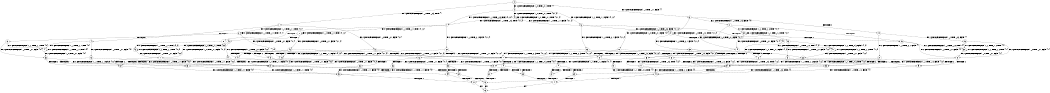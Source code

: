 digraph BCG {
size = "7, 10.5";
center = TRUE;
node [shape = circle];
0 [peripheries = 2];
0 -> 1 [label = "EX !1 !ATOMIC_EXCH_BRANCH (1, +1, TRUE, +0, 3, TRUE) !{}"];
0 -> 2 [label = "EX !2 !ATOMIC_EXCH_BRANCH (1, +0, TRUE, +0, 1, TRUE) !{}"];
0 -> 3 [label = "EX !0 !ATOMIC_EXCH_BRANCH (1, +1, TRUE, +1, 1, FALSE) !{}"];
1 -> 4 [label = "TERMINATE !1"];
1 -> 5 [label = "EX !2 !ATOMIC_EXCH_BRANCH (1, +0, TRUE, +0, 1, FALSE) !{0, 1}"];
1 -> 6 [label = "EX !0 !ATOMIC_EXCH_BRANCH (1, +1, TRUE, +1, 1, TRUE) !{0, 1}"];
2 -> 7 [label = "EX !1 !ATOMIC_EXCH_BRANCH (1, +1, TRUE, +0, 3, TRUE) !{0, 1, 2}"];
2 -> 8 [label = "EX !0 !ATOMIC_EXCH_BRANCH (1, +1, TRUE, +1, 1, FALSE) !{0, 1, 2}"];
2 -> 9 [label = "EX !2 !ATOMIC_EXCH_BRANCH (1, +0, TRUE, +0, 1, TRUE) !{0, 1, 2}"];
3 -> 10 [label = "TERMINATE !0"];
3 -> 11 [label = "EX !1 !ATOMIC_EXCH_BRANCH (1, +1, TRUE, +0, 3, FALSE) !{0}"];
3 -> 12 [label = "EX !2 !ATOMIC_EXCH_BRANCH (1, +0, TRUE, +0, 1, FALSE) !{0}"];
4 -> 13 [label = "EX !2 !ATOMIC_EXCH_BRANCH (1, +0, TRUE, +0, 1, FALSE) !{0}"];
4 -> 14 [label = "EX !0 !ATOMIC_EXCH_BRANCH (1, +1, TRUE, +1, 1, TRUE) !{0}"];
5 -> 15 [label = "TERMINATE !1"];
5 -> 16 [label = "TERMINATE !2"];
5 -> 17 [label = "EX !0 !ATOMIC_EXCH_BRANCH (1, +1, TRUE, +1, 1, FALSE) !{0, 1, 2}"];
6 -> 18 [label = "TERMINATE !1"];
6 -> 19 [label = "EX !2 !ATOMIC_EXCH_BRANCH (1, +0, TRUE, +0, 1, FALSE) !{0, 1}"];
6 -> 6 [label = "EX !0 !ATOMIC_EXCH_BRANCH (1, +1, TRUE, +1, 1, TRUE) !{0, 1}"];
7 -> 20 [label = "TERMINATE !1"];
7 -> 21 [label = "EX !0 !ATOMIC_EXCH_BRANCH (1, +1, TRUE, +1, 1, TRUE) !{0, 1, 2}"];
7 -> 22 [label = "EX !2 !ATOMIC_EXCH_BRANCH (1, +0, TRUE, +0, 1, FALSE) !{0, 1, 2}"];
8 -> 23 [label = "TERMINATE !0"];
8 -> 24 [label = "EX !1 !ATOMIC_EXCH_BRANCH (1, +1, TRUE, +0, 3, FALSE) !{0, 1, 2}"];
8 -> 25 [label = "EX !2 !ATOMIC_EXCH_BRANCH (1, +0, TRUE, +0, 1, FALSE) !{0, 1, 2}"];
9 -> 7 [label = "EX !1 !ATOMIC_EXCH_BRANCH (1, +1, TRUE, +0, 3, TRUE) !{0, 1, 2}"];
9 -> 8 [label = "EX !0 !ATOMIC_EXCH_BRANCH (1, +1, TRUE, +1, 1, FALSE) !{0, 1, 2}"];
9 -> 9 [label = "EX !2 !ATOMIC_EXCH_BRANCH (1, +0, TRUE, +0, 1, TRUE) !{0, 1, 2}"];
10 -> 26 [label = "EX !1 !ATOMIC_EXCH_BRANCH (1, +1, TRUE, +0, 3, FALSE) !{}"];
10 -> 27 [label = "EX !2 !ATOMIC_EXCH_BRANCH (1, +0, TRUE, +0, 1, FALSE) !{}"];
11 -> 28 [label = "TERMINATE !0"];
11 -> 29 [label = "EX !2 !ATOMIC_EXCH_BRANCH (1, +0, TRUE, +0, 1, FALSE) !{0, 1}"];
11 -> 30 [label = "EX !1 !ATOMIC_EXCH_BRANCH (1, +1, TRUE, +1, 2, TRUE) !{0, 1}"];
12 -> 31 [label = "TERMINATE !2"];
12 -> 32 [label = "TERMINATE !0"];
12 -> 17 [label = "EX !1 !ATOMIC_EXCH_BRANCH (1, +1, TRUE, +0, 3, TRUE) !{0, 1, 2}"];
13 -> 33 [label = "TERMINATE !2"];
13 -> 34 [label = "EX !0 !ATOMIC_EXCH_BRANCH (1, +1, TRUE, +1, 1, FALSE) !{0, 2}"];
14 -> 35 [label = "EX !2 !ATOMIC_EXCH_BRANCH (1, +0, TRUE, +0, 1, FALSE) !{0}"];
14 -> 14 [label = "EX !0 !ATOMIC_EXCH_BRANCH (1, +1, TRUE, +1, 1, TRUE) !{0}"];
15 -> 33 [label = "TERMINATE !2"];
15 -> 34 [label = "EX !0 !ATOMIC_EXCH_BRANCH (1, +1, TRUE, +1, 1, FALSE) !{0, 2}"];
16 -> 36 [label = "TERMINATE !1"];
16 -> 37 [label = "EX !0 !ATOMIC_EXCH_BRANCH (1, +1, TRUE, +1, 1, FALSE) !{0, 1}"];
17 -> 38 [label = "TERMINATE !1"];
17 -> 39 [label = "TERMINATE !2"];
17 -> 40 [label = "TERMINATE !0"];
18 -> 35 [label = "EX !2 !ATOMIC_EXCH_BRANCH (1, +0, TRUE, +0, 1, FALSE) !{0}"];
18 -> 14 [label = "EX !0 !ATOMIC_EXCH_BRANCH (1, +1, TRUE, +1, 1, TRUE) !{0}"];
19 -> 41 [label = "TERMINATE !1"];
19 -> 42 [label = "TERMINATE !2"];
19 -> 17 [label = "EX !0 !ATOMIC_EXCH_BRANCH (1, +1, TRUE, +1, 1, FALSE) !{0, 1, 2}"];
20 -> 43 [label = "EX !0 !ATOMIC_EXCH_BRANCH (1, +1, TRUE, +1, 1, TRUE) !{0, 2}"];
20 -> 44 [label = "EX !2 !ATOMIC_EXCH_BRANCH (1, +0, TRUE, +0, 1, FALSE) !{0, 2}"];
21 -> 45 [label = "TERMINATE !1"];
21 -> 46 [label = "EX !2 !ATOMIC_EXCH_BRANCH (1, +0, TRUE, +0, 1, FALSE) !{0, 1, 2}"];
21 -> 21 [label = "EX !0 !ATOMIC_EXCH_BRANCH (1, +1, TRUE, +1, 1, TRUE) !{0, 1, 2}"];
22 -> 15 [label = "TERMINATE !1"];
22 -> 16 [label = "TERMINATE !2"];
22 -> 17 [label = "EX !0 !ATOMIC_EXCH_BRANCH (1, +1, TRUE, +1, 1, FALSE) !{0, 1, 2}"];
23 -> 47 [label = "EX !1 !ATOMIC_EXCH_BRANCH (1, +1, TRUE, +0, 3, FALSE) !{1, 2}"];
23 -> 48 [label = "EX !2 !ATOMIC_EXCH_BRANCH (1, +0, TRUE, +0, 1, FALSE) !{1, 2}"];
24 -> 49 [label = "TERMINATE !0"];
24 -> 50 [label = "EX !2 !ATOMIC_EXCH_BRANCH (1, +0, TRUE, +0, 1, FALSE) !{0, 1, 2}"];
24 -> 24 [label = "EX !1 !ATOMIC_EXCH_BRANCH (1, +1, TRUE, +1, 2, TRUE) !{0, 1, 2}"];
25 -> 31 [label = "TERMINATE !2"];
25 -> 32 [label = "TERMINATE !0"];
25 -> 17 [label = "EX !1 !ATOMIC_EXCH_BRANCH (1, +1, TRUE, +0, 3, TRUE) !{0, 1, 2}"];
26 -> 51 [label = "EX !2 !ATOMIC_EXCH_BRANCH (1, +0, TRUE, +0, 1, FALSE) !{1}"];
26 -> 52 [label = "EX !1 !ATOMIC_EXCH_BRANCH (1, +1, TRUE, +1, 2, TRUE) !{1}"];
27 -> 53 [label = "TERMINATE !2"];
27 -> 54 [label = "EX !1 !ATOMIC_EXCH_BRANCH (1, +1, TRUE, +0, 3, TRUE) !{1, 2}"];
28 -> 51 [label = "EX !2 !ATOMIC_EXCH_BRANCH (1, +0, TRUE, +0, 1, FALSE) !{1}"];
28 -> 52 [label = "EX !1 !ATOMIC_EXCH_BRANCH (1, +1, TRUE, +1, 2, TRUE) !{1}"];
29 -> 55 [label = "TERMINATE !2"];
29 -> 56 [label = "TERMINATE !0"];
29 -> 17 [label = "EX !1 !ATOMIC_EXCH_BRANCH (1, +1, TRUE, +1, 2, FALSE) !{0, 1, 2}"];
30 -> 28 [label = "TERMINATE !0"];
30 -> 29 [label = "EX !2 !ATOMIC_EXCH_BRANCH (1, +0, TRUE, +0, 1, FALSE) !{0, 1}"];
30 -> 30 [label = "EX !1 !ATOMIC_EXCH_BRANCH (1, +1, TRUE, +1, 2, TRUE) !{0, 1}"];
31 -> 57 [label = "TERMINATE !0"];
31 -> 37 [label = "EX !1 !ATOMIC_EXCH_BRANCH (1, +1, TRUE, +0, 3, TRUE) !{0, 1}"];
32 -> 53 [label = "TERMINATE !2"];
32 -> 54 [label = "EX !1 !ATOMIC_EXCH_BRANCH (1, +1, TRUE, +0, 3, TRUE) !{1, 2}"];
33 -> 58 [label = "EX !0 !ATOMIC_EXCH_BRANCH (1, +1, TRUE, +1, 1, FALSE) !{0}"];
34 -> 59 [label = "TERMINATE !2"];
34 -> 60 [label = "TERMINATE !0"];
35 -> 61 [label = "TERMINATE !2"];
35 -> 34 [label = "EX !0 !ATOMIC_EXCH_BRANCH (1, +1, TRUE, +1, 1, FALSE) !{0, 2}"];
36 -> 58 [label = "EX !0 !ATOMIC_EXCH_BRANCH (1, +1, TRUE, +1, 1, FALSE) !{0}"];
37 -> 62 [label = "TERMINATE !1"];
37 -> 63 [label = "TERMINATE !0"];
38 -> 59 [label = "TERMINATE !2"];
38 -> 60 [label = "TERMINATE !0"];
39 -> 62 [label = "TERMINATE !1"];
39 -> 63 [label = "TERMINATE !0"];
40 -> 64 [label = "TERMINATE !1"];
40 -> 65 [label = "TERMINATE !2"];
41 -> 61 [label = "TERMINATE !2"];
41 -> 34 [label = "EX !0 !ATOMIC_EXCH_BRANCH (1, +1, TRUE, +1, 1, FALSE) !{0, 2}"];
42 -> 66 [label = "TERMINATE !1"];
42 -> 37 [label = "EX !0 !ATOMIC_EXCH_BRANCH (1, +1, TRUE, +1, 1, FALSE) !{0, 1}"];
43 -> 67 [label = "EX !2 !ATOMIC_EXCH_BRANCH (1, +0, TRUE, +0, 1, FALSE) !{0, 2}"];
43 -> 43 [label = "EX !0 !ATOMIC_EXCH_BRANCH (1, +1, TRUE, +1, 1, TRUE) !{0, 2}"];
44 -> 33 [label = "TERMINATE !2"];
44 -> 34 [label = "EX !0 !ATOMIC_EXCH_BRANCH (1, +1, TRUE, +1, 1, FALSE) !{0, 2}"];
45 -> 67 [label = "EX !2 !ATOMIC_EXCH_BRANCH (1, +0, TRUE, +0, 1, FALSE) !{0, 2}"];
45 -> 43 [label = "EX !0 !ATOMIC_EXCH_BRANCH (1, +1, TRUE, +1, 1, TRUE) !{0, 2}"];
46 -> 41 [label = "TERMINATE !1"];
46 -> 42 [label = "TERMINATE !2"];
46 -> 17 [label = "EX !0 !ATOMIC_EXCH_BRANCH (1, +1, TRUE, +1, 1, FALSE) !{0, 1, 2}"];
47 -> 68 [label = "EX !2 !ATOMIC_EXCH_BRANCH (1, +0, TRUE, +0, 1, FALSE) !{1, 2}"];
47 -> 47 [label = "EX !1 !ATOMIC_EXCH_BRANCH (1, +1, TRUE, +1, 2, TRUE) !{1, 2}"];
48 -> 53 [label = "TERMINATE !2"];
48 -> 54 [label = "EX !1 !ATOMIC_EXCH_BRANCH (1, +1, TRUE, +0, 3, TRUE) !{1, 2}"];
49 -> 68 [label = "EX !2 !ATOMIC_EXCH_BRANCH (1, +0, TRUE, +0, 1, FALSE) !{1, 2}"];
49 -> 47 [label = "EX !1 !ATOMIC_EXCH_BRANCH (1, +1, TRUE, +1, 2, TRUE) !{1, 2}"];
50 -> 55 [label = "TERMINATE !2"];
50 -> 56 [label = "TERMINATE !0"];
50 -> 17 [label = "EX !1 !ATOMIC_EXCH_BRANCH (1, +1, TRUE, +1, 2, FALSE) !{0, 1, 2}"];
51 -> 69 [label = "TERMINATE !2"];
51 -> 54 [label = "EX !1 !ATOMIC_EXCH_BRANCH (1, +1, TRUE, +1, 2, FALSE) !{1, 2}"];
52 -> 51 [label = "EX !2 !ATOMIC_EXCH_BRANCH (1, +0, TRUE, +0, 1, FALSE) !{1}"];
52 -> 52 [label = "EX !1 !ATOMIC_EXCH_BRANCH (1, +1, TRUE, +1, 2, TRUE) !{1}"];
53 -> 70 [label = "EX !1 !ATOMIC_EXCH_BRANCH (1, +1, TRUE, +0, 3, TRUE) !{1}"];
54 -> 64 [label = "TERMINATE !1"];
54 -> 65 [label = "TERMINATE !2"];
55 -> 71 [label = "TERMINATE !0"];
55 -> 37 [label = "EX !1 !ATOMIC_EXCH_BRANCH (1, +1, TRUE, +1, 2, FALSE) !{0, 1}"];
56 -> 69 [label = "TERMINATE !2"];
56 -> 54 [label = "EX !1 !ATOMIC_EXCH_BRANCH (1, +1, TRUE, +1, 2, FALSE) !{1, 2}"];
57 -> 70 [label = "EX !1 !ATOMIC_EXCH_BRANCH (1, +1, TRUE, +0, 3, TRUE) !{1}"];
58 -> 72 [label = "TERMINATE !0"];
59 -> 72 [label = "TERMINATE !0"];
60 -> 73 [label = "TERMINATE !2"];
61 -> 58 [label = "EX !0 !ATOMIC_EXCH_BRANCH (1, +1, TRUE, +1, 1, FALSE) !{0}"];
62 -> 72 [label = "TERMINATE !0"];
63 -> 74 [label = "TERMINATE !1"];
64 -> 73 [label = "TERMINATE !2"];
65 -> 74 [label = "TERMINATE !1"];
66 -> 58 [label = "EX !0 !ATOMIC_EXCH_BRANCH (1, +1, TRUE, +1, 1, FALSE) !{0}"];
67 -> 61 [label = "TERMINATE !2"];
67 -> 34 [label = "EX !0 !ATOMIC_EXCH_BRANCH (1, +1, TRUE, +1, 1, FALSE) !{0, 2}"];
68 -> 69 [label = "TERMINATE !2"];
68 -> 54 [label = "EX !1 !ATOMIC_EXCH_BRANCH (1, +1, TRUE, +1, 2, FALSE) !{1, 2}"];
69 -> 70 [label = "EX !1 !ATOMIC_EXCH_BRANCH (1, +1, TRUE, +1, 2, FALSE) !{1}"];
70 -> 74 [label = "TERMINATE !1"];
71 -> 70 [label = "EX !1 !ATOMIC_EXCH_BRANCH (1, +1, TRUE, +1, 2, FALSE) !{1}"];
72 -> 75 [label = "exit"];
73 -> 75 [label = "exit"];
74 -> 75 [label = "exit"];
}
